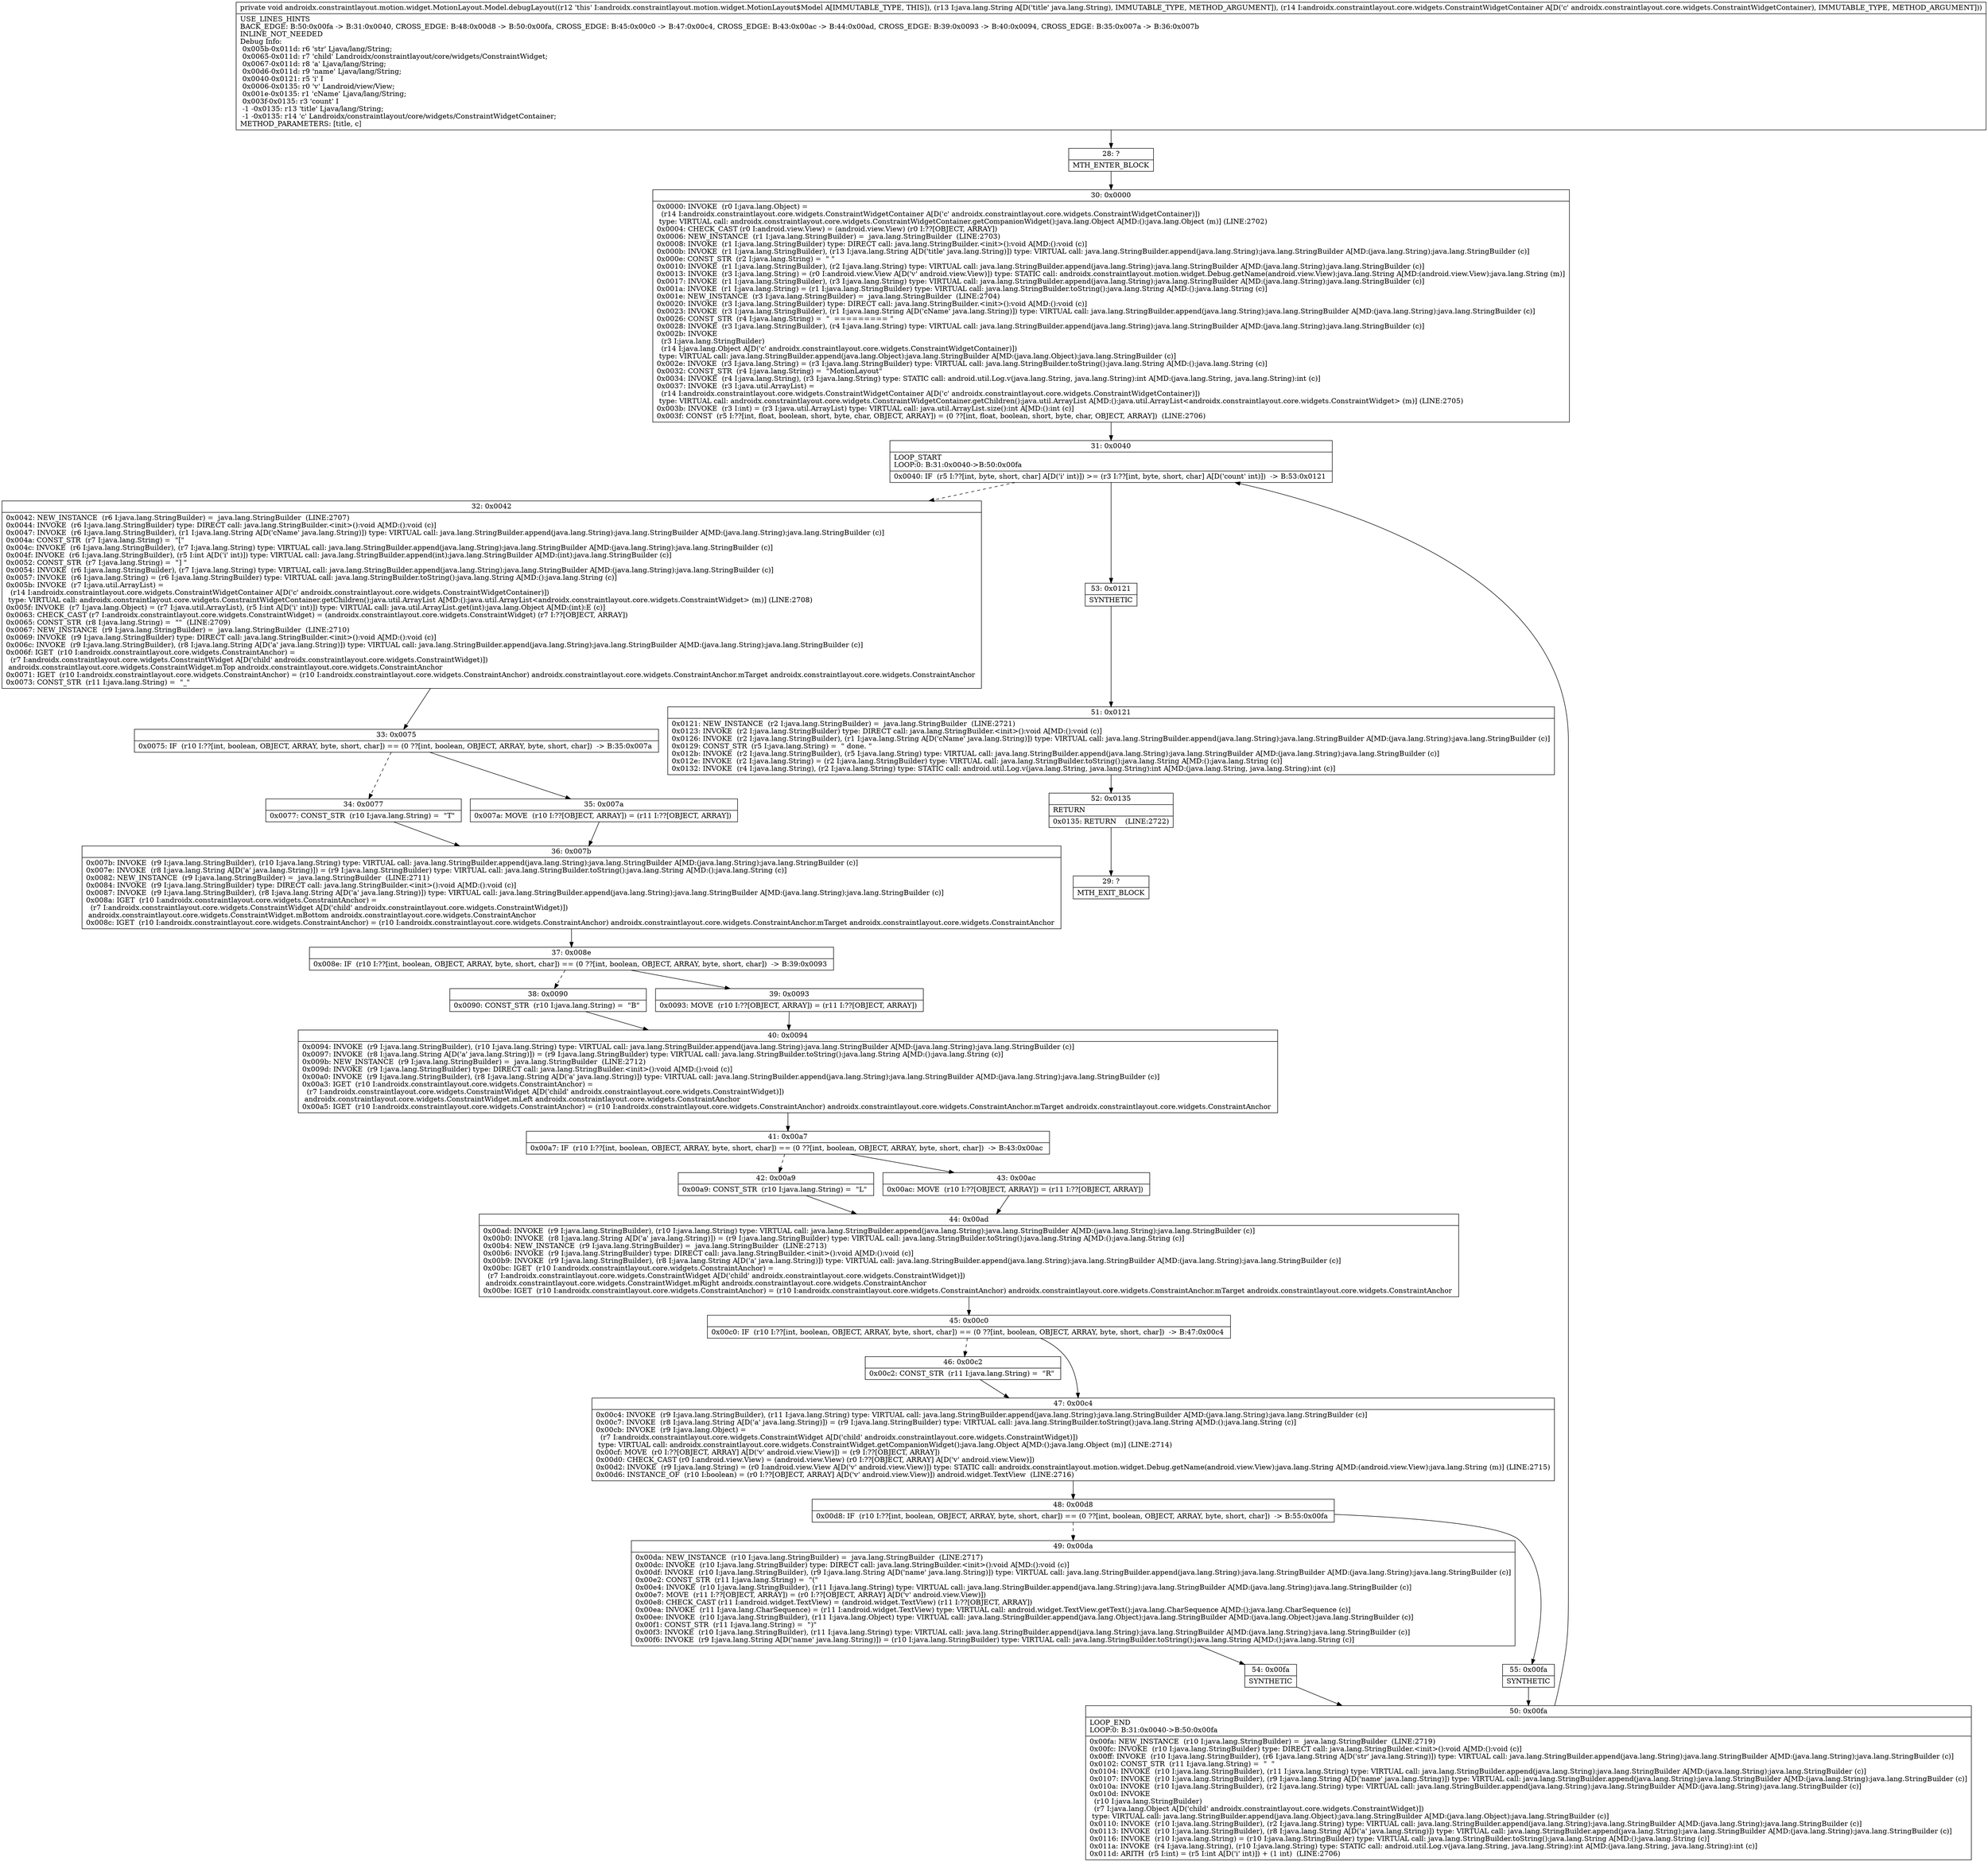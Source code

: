 digraph "CFG forandroidx.constraintlayout.motion.widget.MotionLayout.Model.debugLayout(Ljava\/lang\/String;Landroidx\/constraintlayout\/core\/widgets\/ConstraintWidgetContainer;)V" {
Node_28 [shape=record,label="{28\:\ ?|MTH_ENTER_BLOCK\l}"];
Node_30 [shape=record,label="{30\:\ 0x0000|0x0000: INVOKE  (r0 I:java.lang.Object) = \l  (r14 I:androidx.constraintlayout.core.widgets.ConstraintWidgetContainer A[D('c' androidx.constraintlayout.core.widgets.ConstraintWidgetContainer)])\l type: VIRTUAL call: androidx.constraintlayout.core.widgets.ConstraintWidgetContainer.getCompanionWidget():java.lang.Object A[MD:():java.lang.Object (m)] (LINE:2702)\l0x0004: CHECK_CAST (r0 I:android.view.View) = (android.view.View) (r0 I:??[OBJECT, ARRAY]) \l0x0006: NEW_INSTANCE  (r1 I:java.lang.StringBuilder) =  java.lang.StringBuilder  (LINE:2703)\l0x0008: INVOKE  (r1 I:java.lang.StringBuilder) type: DIRECT call: java.lang.StringBuilder.\<init\>():void A[MD:():void (c)]\l0x000b: INVOKE  (r1 I:java.lang.StringBuilder), (r13 I:java.lang.String A[D('title' java.lang.String)]) type: VIRTUAL call: java.lang.StringBuilder.append(java.lang.String):java.lang.StringBuilder A[MD:(java.lang.String):java.lang.StringBuilder (c)]\l0x000e: CONST_STR  (r2 I:java.lang.String) =  \" \" \l0x0010: INVOKE  (r1 I:java.lang.StringBuilder), (r2 I:java.lang.String) type: VIRTUAL call: java.lang.StringBuilder.append(java.lang.String):java.lang.StringBuilder A[MD:(java.lang.String):java.lang.StringBuilder (c)]\l0x0013: INVOKE  (r3 I:java.lang.String) = (r0 I:android.view.View A[D('v' android.view.View)]) type: STATIC call: androidx.constraintlayout.motion.widget.Debug.getName(android.view.View):java.lang.String A[MD:(android.view.View):java.lang.String (m)]\l0x0017: INVOKE  (r1 I:java.lang.StringBuilder), (r3 I:java.lang.String) type: VIRTUAL call: java.lang.StringBuilder.append(java.lang.String):java.lang.StringBuilder A[MD:(java.lang.String):java.lang.StringBuilder (c)]\l0x001a: INVOKE  (r1 I:java.lang.String) = (r1 I:java.lang.StringBuilder) type: VIRTUAL call: java.lang.StringBuilder.toString():java.lang.String A[MD:():java.lang.String (c)]\l0x001e: NEW_INSTANCE  (r3 I:java.lang.StringBuilder) =  java.lang.StringBuilder  (LINE:2704)\l0x0020: INVOKE  (r3 I:java.lang.StringBuilder) type: DIRECT call: java.lang.StringBuilder.\<init\>():void A[MD:():void (c)]\l0x0023: INVOKE  (r3 I:java.lang.StringBuilder), (r1 I:java.lang.String A[D('cName' java.lang.String)]) type: VIRTUAL call: java.lang.StringBuilder.append(java.lang.String):java.lang.StringBuilder A[MD:(java.lang.String):java.lang.StringBuilder (c)]\l0x0026: CONST_STR  (r4 I:java.lang.String) =  \"  ========= \" \l0x0028: INVOKE  (r3 I:java.lang.StringBuilder), (r4 I:java.lang.String) type: VIRTUAL call: java.lang.StringBuilder.append(java.lang.String):java.lang.StringBuilder A[MD:(java.lang.String):java.lang.StringBuilder (c)]\l0x002b: INVOKE  \l  (r3 I:java.lang.StringBuilder)\l  (r14 I:java.lang.Object A[D('c' androidx.constraintlayout.core.widgets.ConstraintWidgetContainer)])\l type: VIRTUAL call: java.lang.StringBuilder.append(java.lang.Object):java.lang.StringBuilder A[MD:(java.lang.Object):java.lang.StringBuilder (c)]\l0x002e: INVOKE  (r3 I:java.lang.String) = (r3 I:java.lang.StringBuilder) type: VIRTUAL call: java.lang.StringBuilder.toString():java.lang.String A[MD:():java.lang.String (c)]\l0x0032: CONST_STR  (r4 I:java.lang.String) =  \"MotionLayout\" \l0x0034: INVOKE  (r4 I:java.lang.String), (r3 I:java.lang.String) type: STATIC call: android.util.Log.v(java.lang.String, java.lang.String):int A[MD:(java.lang.String, java.lang.String):int (c)]\l0x0037: INVOKE  (r3 I:java.util.ArrayList) = \l  (r14 I:androidx.constraintlayout.core.widgets.ConstraintWidgetContainer A[D('c' androidx.constraintlayout.core.widgets.ConstraintWidgetContainer)])\l type: VIRTUAL call: androidx.constraintlayout.core.widgets.ConstraintWidgetContainer.getChildren():java.util.ArrayList A[MD:():java.util.ArrayList\<androidx.constraintlayout.core.widgets.ConstraintWidget\> (m)] (LINE:2705)\l0x003b: INVOKE  (r3 I:int) = (r3 I:java.util.ArrayList) type: VIRTUAL call: java.util.ArrayList.size():int A[MD:():int (c)]\l0x003f: CONST  (r5 I:??[int, float, boolean, short, byte, char, OBJECT, ARRAY]) = (0 ??[int, float, boolean, short, byte, char, OBJECT, ARRAY])  (LINE:2706)\l}"];
Node_31 [shape=record,label="{31\:\ 0x0040|LOOP_START\lLOOP:0: B:31:0x0040\-\>B:50:0x00fa\l|0x0040: IF  (r5 I:??[int, byte, short, char] A[D('i' int)]) \>= (r3 I:??[int, byte, short, char] A[D('count' int)])  \-\> B:53:0x0121 \l}"];
Node_32 [shape=record,label="{32\:\ 0x0042|0x0042: NEW_INSTANCE  (r6 I:java.lang.StringBuilder) =  java.lang.StringBuilder  (LINE:2707)\l0x0044: INVOKE  (r6 I:java.lang.StringBuilder) type: DIRECT call: java.lang.StringBuilder.\<init\>():void A[MD:():void (c)]\l0x0047: INVOKE  (r6 I:java.lang.StringBuilder), (r1 I:java.lang.String A[D('cName' java.lang.String)]) type: VIRTUAL call: java.lang.StringBuilder.append(java.lang.String):java.lang.StringBuilder A[MD:(java.lang.String):java.lang.StringBuilder (c)]\l0x004a: CONST_STR  (r7 I:java.lang.String) =  \"[\" \l0x004c: INVOKE  (r6 I:java.lang.StringBuilder), (r7 I:java.lang.String) type: VIRTUAL call: java.lang.StringBuilder.append(java.lang.String):java.lang.StringBuilder A[MD:(java.lang.String):java.lang.StringBuilder (c)]\l0x004f: INVOKE  (r6 I:java.lang.StringBuilder), (r5 I:int A[D('i' int)]) type: VIRTUAL call: java.lang.StringBuilder.append(int):java.lang.StringBuilder A[MD:(int):java.lang.StringBuilder (c)]\l0x0052: CONST_STR  (r7 I:java.lang.String) =  \"] \" \l0x0054: INVOKE  (r6 I:java.lang.StringBuilder), (r7 I:java.lang.String) type: VIRTUAL call: java.lang.StringBuilder.append(java.lang.String):java.lang.StringBuilder A[MD:(java.lang.String):java.lang.StringBuilder (c)]\l0x0057: INVOKE  (r6 I:java.lang.String) = (r6 I:java.lang.StringBuilder) type: VIRTUAL call: java.lang.StringBuilder.toString():java.lang.String A[MD:():java.lang.String (c)]\l0x005b: INVOKE  (r7 I:java.util.ArrayList) = \l  (r14 I:androidx.constraintlayout.core.widgets.ConstraintWidgetContainer A[D('c' androidx.constraintlayout.core.widgets.ConstraintWidgetContainer)])\l type: VIRTUAL call: androidx.constraintlayout.core.widgets.ConstraintWidgetContainer.getChildren():java.util.ArrayList A[MD:():java.util.ArrayList\<androidx.constraintlayout.core.widgets.ConstraintWidget\> (m)] (LINE:2708)\l0x005f: INVOKE  (r7 I:java.lang.Object) = (r7 I:java.util.ArrayList), (r5 I:int A[D('i' int)]) type: VIRTUAL call: java.util.ArrayList.get(int):java.lang.Object A[MD:(int):E (c)]\l0x0063: CHECK_CAST (r7 I:androidx.constraintlayout.core.widgets.ConstraintWidget) = (androidx.constraintlayout.core.widgets.ConstraintWidget) (r7 I:??[OBJECT, ARRAY]) \l0x0065: CONST_STR  (r8 I:java.lang.String) =  \"\"  (LINE:2709)\l0x0067: NEW_INSTANCE  (r9 I:java.lang.StringBuilder) =  java.lang.StringBuilder  (LINE:2710)\l0x0069: INVOKE  (r9 I:java.lang.StringBuilder) type: DIRECT call: java.lang.StringBuilder.\<init\>():void A[MD:():void (c)]\l0x006c: INVOKE  (r9 I:java.lang.StringBuilder), (r8 I:java.lang.String A[D('a' java.lang.String)]) type: VIRTUAL call: java.lang.StringBuilder.append(java.lang.String):java.lang.StringBuilder A[MD:(java.lang.String):java.lang.StringBuilder (c)]\l0x006f: IGET  (r10 I:androidx.constraintlayout.core.widgets.ConstraintAnchor) = \l  (r7 I:androidx.constraintlayout.core.widgets.ConstraintWidget A[D('child' androidx.constraintlayout.core.widgets.ConstraintWidget)])\l androidx.constraintlayout.core.widgets.ConstraintWidget.mTop androidx.constraintlayout.core.widgets.ConstraintAnchor \l0x0071: IGET  (r10 I:androidx.constraintlayout.core.widgets.ConstraintAnchor) = (r10 I:androidx.constraintlayout.core.widgets.ConstraintAnchor) androidx.constraintlayout.core.widgets.ConstraintAnchor.mTarget androidx.constraintlayout.core.widgets.ConstraintAnchor \l0x0073: CONST_STR  (r11 I:java.lang.String) =  \"_\" \l}"];
Node_33 [shape=record,label="{33\:\ 0x0075|0x0075: IF  (r10 I:??[int, boolean, OBJECT, ARRAY, byte, short, char]) == (0 ??[int, boolean, OBJECT, ARRAY, byte, short, char])  \-\> B:35:0x007a \l}"];
Node_34 [shape=record,label="{34\:\ 0x0077|0x0077: CONST_STR  (r10 I:java.lang.String) =  \"T\" \l}"];
Node_36 [shape=record,label="{36\:\ 0x007b|0x007b: INVOKE  (r9 I:java.lang.StringBuilder), (r10 I:java.lang.String) type: VIRTUAL call: java.lang.StringBuilder.append(java.lang.String):java.lang.StringBuilder A[MD:(java.lang.String):java.lang.StringBuilder (c)]\l0x007e: INVOKE  (r8 I:java.lang.String A[D('a' java.lang.String)]) = (r9 I:java.lang.StringBuilder) type: VIRTUAL call: java.lang.StringBuilder.toString():java.lang.String A[MD:():java.lang.String (c)]\l0x0082: NEW_INSTANCE  (r9 I:java.lang.StringBuilder) =  java.lang.StringBuilder  (LINE:2711)\l0x0084: INVOKE  (r9 I:java.lang.StringBuilder) type: DIRECT call: java.lang.StringBuilder.\<init\>():void A[MD:():void (c)]\l0x0087: INVOKE  (r9 I:java.lang.StringBuilder), (r8 I:java.lang.String A[D('a' java.lang.String)]) type: VIRTUAL call: java.lang.StringBuilder.append(java.lang.String):java.lang.StringBuilder A[MD:(java.lang.String):java.lang.StringBuilder (c)]\l0x008a: IGET  (r10 I:androidx.constraintlayout.core.widgets.ConstraintAnchor) = \l  (r7 I:androidx.constraintlayout.core.widgets.ConstraintWidget A[D('child' androidx.constraintlayout.core.widgets.ConstraintWidget)])\l androidx.constraintlayout.core.widgets.ConstraintWidget.mBottom androidx.constraintlayout.core.widgets.ConstraintAnchor \l0x008c: IGET  (r10 I:androidx.constraintlayout.core.widgets.ConstraintAnchor) = (r10 I:androidx.constraintlayout.core.widgets.ConstraintAnchor) androidx.constraintlayout.core.widgets.ConstraintAnchor.mTarget androidx.constraintlayout.core.widgets.ConstraintAnchor \l}"];
Node_37 [shape=record,label="{37\:\ 0x008e|0x008e: IF  (r10 I:??[int, boolean, OBJECT, ARRAY, byte, short, char]) == (0 ??[int, boolean, OBJECT, ARRAY, byte, short, char])  \-\> B:39:0x0093 \l}"];
Node_38 [shape=record,label="{38\:\ 0x0090|0x0090: CONST_STR  (r10 I:java.lang.String) =  \"B\" \l}"];
Node_40 [shape=record,label="{40\:\ 0x0094|0x0094: INVOKE  (r9 I:java.lang.StringBuilder), (r10 I:java.lang.String) type: VIRTUAL call: java.lang.StringBuilder.append(java.lang.String):java.lang.StringBuilder A[MD:(java.lang.String):java.lang.StringBuilder (c)]\l0x0097: INVOKE  (r8 I:java.lang.String A[D('a' java.lang.String)]) = (r9 I:java.lang.StringBuilder) type: VIRTUAL call: java.lang.StringBuilder.toString():java.lang.String A[MD:():java.lang.String (c)]\l0x009b: NEW_INSTANCE  (r9 I:java.lang.StringBuilder) =  java.lang.StringBuilder  (LINE:2712)\l0x009d: INVOKE  (r9 I:java.lang.StringBuilder) type: DIRECT call: java.lang.StringBuilder.\<init\>():void A[MD:():void (c)]\l0x00a0: INVOKE  (r9 I:java.lang.StringBuilder), (r8 I:java.lang.String A[D('a' java.lang.String)]) type: VIRTUAL call: java.lang.StringBuilder.append(java.lang.String):java.lang.StringBuilder A[MD:(java.lang.String):java.lang.StringBuilder (c)]\l0x00a3: IGET  (r10 I:androidx.constraintlayout.core.widgets.ConstraintAnchor) = \l  (r7 I:androidx.constraintlayout.core.widgets.ConstraintWidget A[D('child' androidx.constraintlayout.core.widgets.ConstraintWidget)])\l androidx.constraintlayout.core.widgets.ConstraintWidget.mLeft androidx.constraintlayout.core.widgets.ConstraintAnchor \l0x00a5: IGET  (r10 I:androidx.constraintlayout.core.widgets.ConstraintAnchor) = (r10 I:androidx.constraintlayout.core.widgets.ConstraintAnchor) androidx.constraintlayout.core.widgets.ConstraintAnchor.mTarget androidx.constraintlayout.core.widgets.ConstraintAnchor \l}"];
Node_41 [shape=record,label="{41\:\ 0x00a7|0x00a7: IF  (r10 I:??[int, boolean, OBJECT, ARRAY, byte, short, char]) == (0 ??[int, boolean, OBJECT, ARRAY, byte, short, char])  \-\> B:43:0x00ac \l}"];
Node_42 [shape=record,label="{42\:\ 0x00a9|0x00a9: CONST_STR  (r10 I:java.lang.String) =  \"L\" \l}"];
Node_44 [shape=record,label="{44\:\ 0x00ad|0x00ad: INVOKE  (r9 I:java.lang.StringBuilder), (r10 I:java.lang.String) type: VIRTUAL call: java.lang.StringBuilder.append(java.lang.String):java.lang.StringBuilder A[MD:(java.lang.String):java.lang.StringBuilder (c)]\l0x00b0: INVOKE  (r8 I:java.lang.String A[D('a' java.lang.String)]) = (r9 I:java.lang.StringBuilder) type: VIRTUAL call: java.lang.StringBuilder.toString():java.lang.String A[MD:():java.lang.String (c)]\l0x00b4: NEW_INSTANCE  (r9 I:java.lang.StringBuilder) =  java.lang.StringBuilder  (LINE:2713)\l0x00b6: INVOKE  (r9 I:java.lang.StringBuilder) type: DIRECT call: java.lang.StringBuilder.\<init\>():void A[MD:():void (c)]\l0x00b9: INVOKE  (r9 I:java.lang.StringBuilder), (r8 I:java.lang.String A[D('a' java.lang.String)]) type: VIRTUAL call: java.lang.StringBuilder.append(java.lang.String):java.lang.StringBuilder A[MD:(java.lang.String):java.lang.StringBuilder (c)]\l0x00bc: IGET  (r10 I:androidx.constraintlayout.core.widgets.ConstraintAnchor) = \l  (r7 I:androidx.constraintlayout.core.widgets.ConstraintWidget A[D('child' androidx.constraintlayout.core.widgets.ConstraintWidget)])\l androidx.constraintlayout.core.widgets.ConstraintWidget.mRight androidx.constraintlayout.core.widgets.ConstraintAnchor \l0x00be: IGET  (r10 I:androidx.constraintlayout.core.widgets.ConstraintAnchor) = (r10 I:androidx.constraintlayout.core.widgets.ConstraintAnchor) androidx.constraintlayout.core.widgets.ConstraintAnchor.mTarget androidx.constraintlayout.core.widgets.ConstraintAnchor \l}"];
Node_45 [shape=record,label="{45\:\ 0x00c0|0x00c0: IF  (r10 I:??[int, boolean, OBJECT, ARRAY, byte, short, char]) == (0 ??[int, boolean, OBJECT, ARRAY, byte, short, char])  \-\> B:47:0x00c4 \l}"];
Node_46 [shape=record,label="{46\:\ 0x00c2|0x00c2: CONST_STR  (r11 I:java.lang.String) =  \"R\" \l}"];
Node_47 [shape=record,label="{47\:\ 0x00c4|0x00c4: INVOKE  (r9 I:java.lang.StringBuilder), (r11 I:java.lang.String) type: VIRTUAL call: java.lang.StringBuilder.append(java.lang.String):java.lang.StringBuilder A[MD:(java.lang.String):java.lang.StringBuilder (c)]\l0x00c7: INVOKE  (r8 I:java.lang.String A[D('a' java.lang.String)]) = (r9 I:java.lang.StringBuilder) type: VIRTUAL call: java.lang.StringBuilder.toString():java.lang.String A[MD:():java.lang.String (c)]\l0x00cb: INVOKE  (r9 I:java.lang.Object) = \l  (r7 I:androidx.constraintlayout.core.widgets.ConstraintWidget A[D('child' androidx.constraintlayout.core.widgets.ConstraintWidget)])\l type: VIRTUAL call: androidx.constraintlayout.core.widgets.ConstraintWidget.getCompanionWidget():java.lang.Object A[MD:():java.lang.Object (m)] (LINE:2714)\l0x00cf: MOVE  (r0 I:??[OBJECT, ARRAY] A[D('v' android.view.View)]) = (r9 I:??[OBJECT, ARRAY]) \l0x00d0: CHECK_CAST (r0 I:android.view.View) = (android.view.View) (r0 I:??[OBJECT, ARRAY] A[D('v' android.view.View)]) \l0x00d2: INVOKE  (r9 I:java.lang.String) = (r0 I:android.view.View A[D('v' android.view.View)]) type: STATIC call: androidx.constraintlayout.motion.widget.Debug.getName(android.view.View):java.lang.String A[MD:(android.view.View):java.lang.String (m)] (LINE:2715)\l0x00d6: INSTANCE_OF  (r10 I:boolean) = (r0 I:??[OBJECT, ARRAY] A[D('v' android.view.View)]) android.widget.TextView  (LINE:2716)\l}"];
Node_48 [shape=record,label="{48\:\ 0x00d8|0x00d8: IF  (r10 I:??[int, boolean, OBJECT, ARRAY, byte, short, char]) == (0 ??[int, boolean, OBJECT, ARRAY, byte, short, char])  \-\> B:55:0x00fa \l}"];
Node_49 [shape=record,label="{49\:\ 0x00da|0x00da: NEW_INSTANCE  (r10 I:java.lang.StringBuilder) =  java.lang.StringBuilder  (LINE:2717)\l0x00dc: INVOKE  (r10 I:java.lang.StringBuilder) type: DIRECT call: java.lang.StringBuilder.\<init\>():void A[MD:():void (c)]\l0x00df: INVOKE  (r10 I:java.lang.StringBuilder), (r9 I:java.lang.String A[D('name' java.lang.String)]) type: VIRTUAL call: java.lang.StringBuilder.append(java.lang.String):java.lang.StringBuilder A[MD:(java.lang.String):java.lang.StringBuilder (c)]\l0x00e2: CONST_STR  (r11 I:java.lang.String) =  \"(\" \l0x00e4: INVOKE  (r10 I:java.lang.StringBuilder), (r11 I:java.lang.String) type: VIRTUAL call: java.lang.StringBuilder.append(java.lang.String):java.lang.StringBuilder A[MD:(java.lang.String):java.lang.StringBuilder (c)]\l0x00e7: MOVE  (r11 I:??[OBJECT, ARRAY]) = (r0 I:??[OBJECT, ARRAY] A[D('v' android.view.View)]) \l0x00e8: CHECK_CAST (r11 I:android.widget.TextView) = (android.widget.TextView) (r11 I:??[OBJECT, ARRAY]) \l0x00ea: INVOKE  (r11 I:java.lang.CharSequence) = (r11 I:android.widget.TextView) type: VIRTUAL call: android.widget.TextView.getText():java.lang.CharSequence A[MD:():java.lang.CharSequence (c)]\l0x00ee: INVOKE  (r10 I:java.lang.StringBuilder), (r11 I:java.lang.Object) type: VIRTUAL call: java.lang.StringBuilder.append(java.lang.Object):java.lang.StringBuilder A[MD:(java.lang.Object):java.lang.StringBuilder (c)]\l0x00f1: CONST_STR  (r11 I:java.lang.String) =  \")\" \l0x00f3: INVOKE  (r10 I:java.lang.StringBuilder), (r11 I:java.lang.String) type: VIRTUAL call: java.lang.StringBuilder.append(java.lang.String):java.lang.StringBuilder A[MD:(java.lang.String):java.lang.StringBuilder (c)]\l0x00f6: INVOKE  (r9 I:java.lang.String A[D('name' java.lang.String)]) = (r10 I:java.lang.StringBuilder) type: VIRTUAL call: java.lang.StringBuilder.toString():java.lang.String A[MD:():java.lang.String (c)]\l}"];
Node_54 [shape=record,label="{54\:\ 0x00fa|SYNTHETIC\l}"];
Node_50 [shape=record,label="{50\:\ 0x00fa|LOOP_END\lLOOP:0: B:31:0x0040\-\>B:50:0x00fa\l|0x00fa: NEW_INSTANCE  (r10 I:java.lang.StringBuilder) =  java.lang.StringBuilder  (LINE:2719)\l0x00fc: INVOKE  (r10 I:java.lang.StringBuilder) type: DIRECT call: java.lang.StringBuilder.\<init\>():void A[MD:():void (c)]\l0x00ff: INVOKE  (r10 I:java.lang.StringBuilder), (r6 I:java.lang.String A[D('str' java.lang.String)]) type: VIRTUAL call: java.lang.StringBuilder.append(java.lang.String):java.lang.StringBuilder A[MD:(java.lang.String):java.lang.StringBuilder (c)]\l0x0102: CONST_STR  (r11 I:java.lang.String) =  \"  \" \l0x0104: INVOKE  (r10 I:java.lang.StringBuilder), (r11 I:java.lang.String) type: VIRTUAL call: java.lang.StringBuilder.append(java.lang.String):java.lang.StringBuilder A[MD:(java.lang.String):java.lang.StringBuilder (c)]\l0x0107: INVOKE  (r10 I:java.lang.StringBuilder), (r9 I:java.lang.String A[D('name' java.lang.String)]) type: VIRTUAL call: java.lang.StringBuilder.append(java.lang.String):java.lang.StringBuilder A[MD:(java.lang.String):java.lang.StringBuilder (c)]\l0x010a: INVOKE  (r10 I:java.lang.StringBuilder), (r2 I:java.lang.String) type: VIRTUAL call: java.lang.StringBuilder.append(java.lang.String):java.lang.StringBuilder A[MD:(java.lang.String):java.lang.StringBuilder (c)]\l0x010d: INVOKE  \l  (r10 I:java.lang.StringBuilder)\l  (r7 I:java.lang.Object A[D('child' androidx.constraintlayout.core.widgets.ConstraintWidget)])\l type: VIRTUAL call: java.lang.StringBuilder.append(java.lang.Object):java.lang.StringBuilder A[MD:(java.lang.Object):java.lang.StringBuilder (c)]\l0x0110: INVOKE  (r10 I:java.lang.StringBuilder), (r2 I:java.lang.String) type: VIRTUAL call: java.lang.StringBuilder.append(java.lang.String):java.lang.StringBuilder A[MD:(java.lang.String):java.lang.StringBuilder (c)]\l0x0113: INVOKE  (r10 I:java.lang.StringBuilder), (r8 I:java.lang.String A[D('a' java.lang.String)]) type: VIRTUAL call: java.lang.StringBuilder.append(java.lang.String):java.lang.StringBuilder A[MD:(java.lang.String):java.lang.StringBuilder (c)]\l0x0116: INVOKE  (r10 I:java.lang.String) = (r10 I:java.lang.StringBuilder) type: VIRTUAL call: java.lang.StringBuilder.toString():java.lang.String A[MD:():java.lang.String (c)]\l0x011a: INVOKE  (r4 I:java.lang.String), (r10 I:java.lang.String) type: STATIC call: android.util.Log.v(java.lang.String, java.lang.String):int A[MD:(java.lang.String, java.lang.String):int (c)]\l0x011d: ARITH  (r5 I:int) = (r5 I:int A[D('i' int)]) + (1 int)  (LINE:2706)\l}"];
Node_55 [shape=record,label="{55\:\ 0x00fa|SYNTHETIC\l}"];
Node_43 [shape=record,label="{43\:\ 0x00ac|0x00ac: MOVE  (r10 I:??[OBJECT, ARRAY]) = (r11 I:??[OBJECT, ARRAY]) \l}"];
Node_39 [shape=record,label="{39\:\ 0x0093|0x0093: MOVE  (r10 I:??[OBJECT, ARRAY]) = (r11 I:??[OBJECT, ARRAY]) \l}"];
Node_35 [shape=record,label="{35\:\ 0x007a|0x007a: MOVE  (r10 I:??[OBJECT, ARRAY]) = (r11 I:??[OBJECT, ARRAY]) \l}"];
Node_53 [shape=record,label="{53\:\ 0x0121|SYNTHETIC\l}"];
Node_51 [shape=record,label="{51\:\ 0x0121|0x0121: NEW_INSTANCE  (r2 I:java.lang.StringBuilder) =  java.lang.StringBuilder  (LINE:2721)\l0x0123: INVOKE  (r2 I:java.lang.StringBuilder) type: DIRECT call: java.lang.StringBuilder.\<init\>():void A[MD:():void (c)]\l0x0126: INVOKE  (r2 I:java.lang.StringBuilder), (r1 I:java.lang.String A[D('cName' java.lang.String)]) type: VIRTUAL call: java.lang.StringBuilder.append(java.lang.String):java.lang.StringBuilder A[MD:(java.lang.String):java.lang.StringBuilder (c)]\l0x0129: CONST_STR  (r5 I:java.lang.String) =  \" done. \" \l0x012b: INVOKE  (r2 I:java.lang.StringBuilder), (r5 I:java.lang.String) type: VIRTUAL call: java.lang.StringBuilder.append(java.lang.String):java.lang.StringBuilder A[MD:(java.lang.String):java.lang.StringBuilder (c)]\l0x012e: INVOKE  (r2 I:java.lang.String) = (r2 I:java.lang.StringBuilder) type: VIRTUAL call: java.lang.StringBuilder.toString():java.lang.String A[MD:():java.lang.String (c)]\l0x0132: INVOKE  (r4 I:java.lang.String), (r2 I:java.lang.String) type: STATIC call: android.util.Log.v(java.lang.String, java.lang.String):int A[MD:(java.lang.String, java.lang.String):int (c)]\l}"];
Node_52 [shape=record,label="{52\:\ 0x0135|RETURN\l|0x0135: RETURN    (LINE:2722)\l}"];
Node_29 [shape=record,label="{29\:\ ?|MTH_EXIT_BLOCK\l}"];
MethodNode[shape=record,label="{private void androidx.constraintlayout.motion.widget.MotionLayout.Model.debugLayout((r12 'this' I:androidx.constraintlayout.motion.widget.MotionLayout$Model A[IMMUTABLE_TYPE, THIS]), (r13 I:java.lang.String A[D('title' java.lang.String), IMMUTABLE_TYPE, METHOD_ARGUMENT]), (r14 I:androidx.constraintlayout.core.widgets.ConstraintWidgetContainer A[D('c' androidx.constraintlayout.core.widgets.ConstraintWidgetContainer), IMMUTABLE_TYPE, METHOD_ARGUMENT]))  | USE_LINES_HINTS\lBACK_EDGE: B:50:0x00fa \-\> B:31:0x0040, CROSS_EDGE: B:48:0x00d8 \-\> B:50:0x00fa, CROSS_EDGE: B:45:0x00c0 \-\> B:47:0x00c4, CROSS_EDGE: B:43:0x00ac \-\> B:44:0x00ad, CROSS_EDGE: B:39:0x0093 \-\> B:40:0x0094, CROSS_EDGE: B:35:0x007a \-\> B:36:0x007b\lINLINE_NOT_NEEDED\lDebug Info:\l  0x005b\-0x011d: r6 'str' Ljava\/lang\/String;\l  0x0065\-0x011d: r7 'child' Landroidx\/constraintlayout\/core\/widgets\/ConstraintWidget;\l  0x0067\-0x011d: r8 'a' Ljava\/lang\/String;\l  0x00d6\-0x011d: r9 'name' Ljava\/lang\/String;\l  0x0040\-0x0121: r5 'i' I\l  0x0006\-0x0135: r0 'v' Landroid\/view\/View;\l  0x001e\-0x0135: r1 'cName' Ljava\/lang\/String;\l  0x003f\-0x0135: r3 'count' I\l  \-1 \-0x0135: r13 'title' Ljava\/lang\/String;\l  \-1 \-0x0135: r14 'c' Landroidx\/constraintlayout\/core\/widgets\/ConstraintWidgetContainer;\lMETHOD_PARAMETERS: [title, c]\l}"];
MethodNode -> Node_28;Node_28 -> Node_30;
Node_30 -> Node_31;
Node_31 -> Node_32[style=dashed];
Node_31 -> Node_53;
Node_32 -> Node_33;
Node_33 -> Node_34[style=dashed];
Node_33 -> Node_35;
Node_34 -> Node_36;
Node_36 -> Node_37;
Node_37 -> Node_38[style=dashed];
Node_37 -> Node_39;
Node_38 -> Node_40;
Node_40 -> Node_41;
Node_41 -> Node_42[style=dashed];
Node_41 -> Node_43;
Node_42 -> Node_44;
Node_44 -> Node_45;
Node_45 -> Node_46[style=dashed];
Node_45 -> Node_47;
Node_46 -> Node_47;
Node_47 -> Node_48;
Node_48 -> Node_49[style=dashed];
Node_48 -> Node_55;
Node_49 -> Node_54;
Node_54 -> Node_50;
Node_50 -> Node_31;
Node_55 -> Node_50;
Node_43 -> Node_44;
Node_39 -> Node_40;
Node_35 -> Node_36;
Node_53 -> Node_51;
Node_51 -> Node_52;
Node_52 -> Node_29;
}

